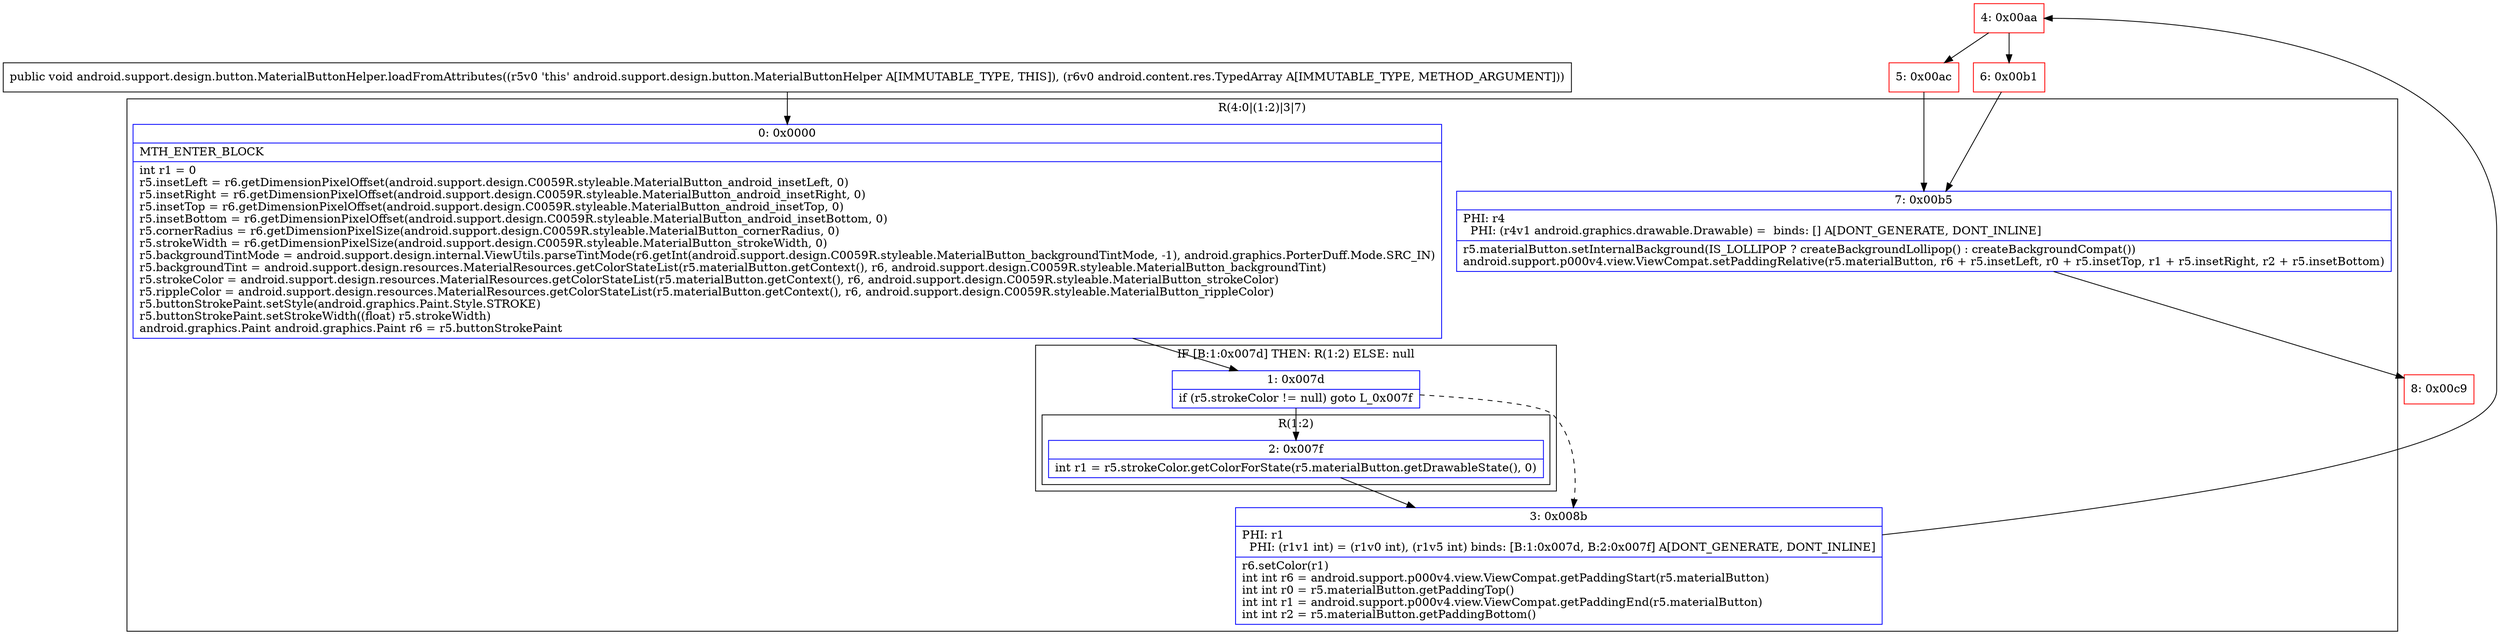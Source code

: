 digraph "CFG forandroid.support.design.button.MaterialButtonHelper.loadFromAttributes(Landroid\/content\/res\/TypedArray;)V" {
subgraph cluster_Region_2081706006 {
label = "R(4:0|(1:2)|3|7)";
node [shape=record,color=blue];
Node_0 [shape=record,label="{0\:\ 0x0000|MTH_ENTER_BLOCK\l|int r1 = 0\lr5.insetLeft = r6.getDimensionPixelOffset(android.support.design.C0059R.styleable.MaterialButton_android_insetLeft, 0)\lr5.insetRight = r6.getDimensionPixelOffset(android.support.design.C0059R.styleable.MaterialButton_android_insetRight, 0)\lr5.insetTop = r6.getDimensionPixelOffset(android.support.design.C0059R.styleable.MaterialButton_android_insetTop, 0)\lr5.insetBottom = r6.getDimensionPixelOffset(android.support.design.C0059R.styleable.MaterialButton_android_insetBottom, 0)\lr5.cornerRadius = r6.getDimensionPixelSize(android.support.design.C0059R.styleable.MaterialButton_cornerRadius, 0)\lr5.strokeWidth = r6.getDimensionPixelSize(android.support.design.C0059R.styleable.MaterialButton_strokeWidth, 0)\lr5.backgroundTintMode = android.support.design.internal.ViewUtils.parseTintMode(r6.getInt(android.support.design.C0059R.styleable.MaterialButton_backgroundTintMode, \-1), android.graphics.PorterDuff.Mode.SRC_IN)\lr5.backgroundTint = android.support.design.resources.MaterialResources.getColorStateList(r5.materialButton.getContext(), r6, android.support.design.C0059R.styleable.MaterialButton_backgroundTint)\lr5.strokeColor = android.support.design.resources.MaterialResources.getColorStateList(r5.materialButton.getContext(), r6, android.support.design.C0059R.styleable.MaterialButton_strokeColor)\lr5.rippleColor = android.support.design.resources.MaterialResources.getColorStateList(r5.materialButton.getContext(), r6, android.support.design.C0059R.styleable.MaterialButton_rippleColor)\lr5.buttonStrokePaint.setStyle(android.graphics.Paint.Style.STROKE)\lr5.buttonStrokePaint.setStrokeWidth((float) r5.strokeWidth)\landroid.graphics.Paint android.graphics.Paint r6 = r5.buttonStrokePaint\l}"];
subgraph cluster_IfRegion_27880483 {
label = "IF [B:1:0x007d] THEN: R(1:2) ELSE: null";
node [shape=record,color=blue];
Node_1 [shape=record,label="{1\:\ 0x007d|if (r5.strokeColor != null) goto L_0x007f\l}"];
subgraph cluster_Region_364226456 {
label = "R(1:2)";
node [shape=record,color=blue];
Node_2 [shape=record,label="{2\:\ 0x007f|int r1 = r5.strokeColor.getColorForState(r5.materialButton.getDrawableState(), 0)\l}"];
}
}
Node_3 [shape=record,label="{3\:\ 0x008b|PHI: r1 \l  PHI: (r1v1 int) = (r1v0 int), (r1v5 int) binds: [B:1:0x007d, B:2:0x007f] A[DONT_GENERATE, DONT_INLINE]\l|r6.setColor(r1)\lint int r6 = android.support.p000v4.view.ViewCompat.getPaddingStart(r5.materialButton)\lint int r0 = r5.materialButton.getPaddingTop()\lint int r1 = android.support.p000v4.view.ViewCompat.getPaddingEnd(r5.materialButton)\lint int r2 = r5.materialButton.getPaddingBottom()\l}"];
Node_7 [shape=record,label="{7\:\ 0x00b5|PHI: r4 \l  PHI: (r4v1 android.graphics.drawable.Drawable) =  binds: [] A[DONT_GENERATE, DONT_INLINE]\l|r5.materialButton.setInternalBackground(IS_LOLLIPOP ? createBackgroundLollipop() : createBackgroundCompat())\landroid.support.p000v4.view.ViewCompat.setPaddingRelative(r5.materialButton, r6 + r5.insetLeft, r0 + r5.insetTop, r1 + r5.insetRight, r2 + r5.insetBottom)\l}"];
}
Node_4 [shape=record,color=red,label="{4\:\ 0x00aa}"];
Node_5 [shape=record,color=red,label="{5\:\ 0x00ac}"];
Node_6 [shape=record,color=red,label="{6\:\ 0x00b1}"];
Node_8 [shape=record,color=red,label="{8\:\ 0x00c9}"];
MethodNode[shape=record,label="{public void android.support.design.button.MaterialButtonHelper.loadFromAttributes((r5v0 'this' android.support.design.button.MaterialButtonHelper A[IMMUTABLE_TYPE, THIS]), (r6v0 android.content.res.TypedArray A[IMMUTABLE_TYPE, METHOD_ARGUMENT])) }"];
MethodNode -> Node_0;
Node_0 -> Node_1;
Node_1 -> Node_2;
Node_1 -> Node_3[style=dashed];
Node_2 -> Node_3;
Node_3 -> Node_4;
Node_7 -> Node_8;
Node_4 -> Node_5;
Node_4 -> Node_6;
Node_5 -> Node_7;
Node_6 -> Node_7;
}


